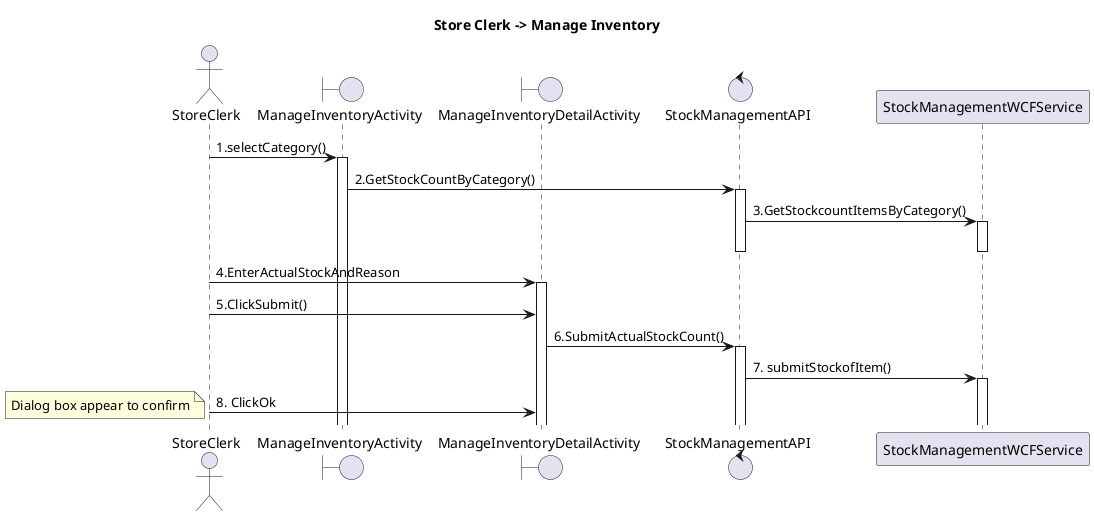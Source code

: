 @startuml
title "Store Clerk -> Manage Inventory"
actor StoreClerk
boundary ManageInventoryActivity
boundary ManageInventoryDetailActivity
control StockManagementAPI
Participant StockManagementWCFService

StoreClerk->ManageInventoryActivity: 1.selectCategory()
activate ManageInventoryActivity
ManageInventoryActivity->StockManagementAPI: 2.GetStockCountByCategory()
activate StockManagementAPI
StockManagementAPI->StockManagementWCFService: 3.GetStockcountItemsByCategory()
activate StockManagementWCFService
deactivate StockManagementWCFService
deactivate StockManagementAPI
StoreClerk->ManageInventoryDetailActivity: 4.EnterActualStockAndReason
activate ManageInventoryDetailActivity
StoreClerk->ManageInventoryDetailActivity: 5.ClickSubmit()
ManageInventoryDetailActivity->StockManagementAPI: 6.SubmitActualStockCount()
activate StockManagementAPI
StockManagementAPI->StockManagementWCFService: 7. submitStockofItem()
activate StockManagementWCFService
StoreClerk->ManageInventoryDetailActivity: 8. ClickOk
note left:Dialog box appear to confirm
@enduml